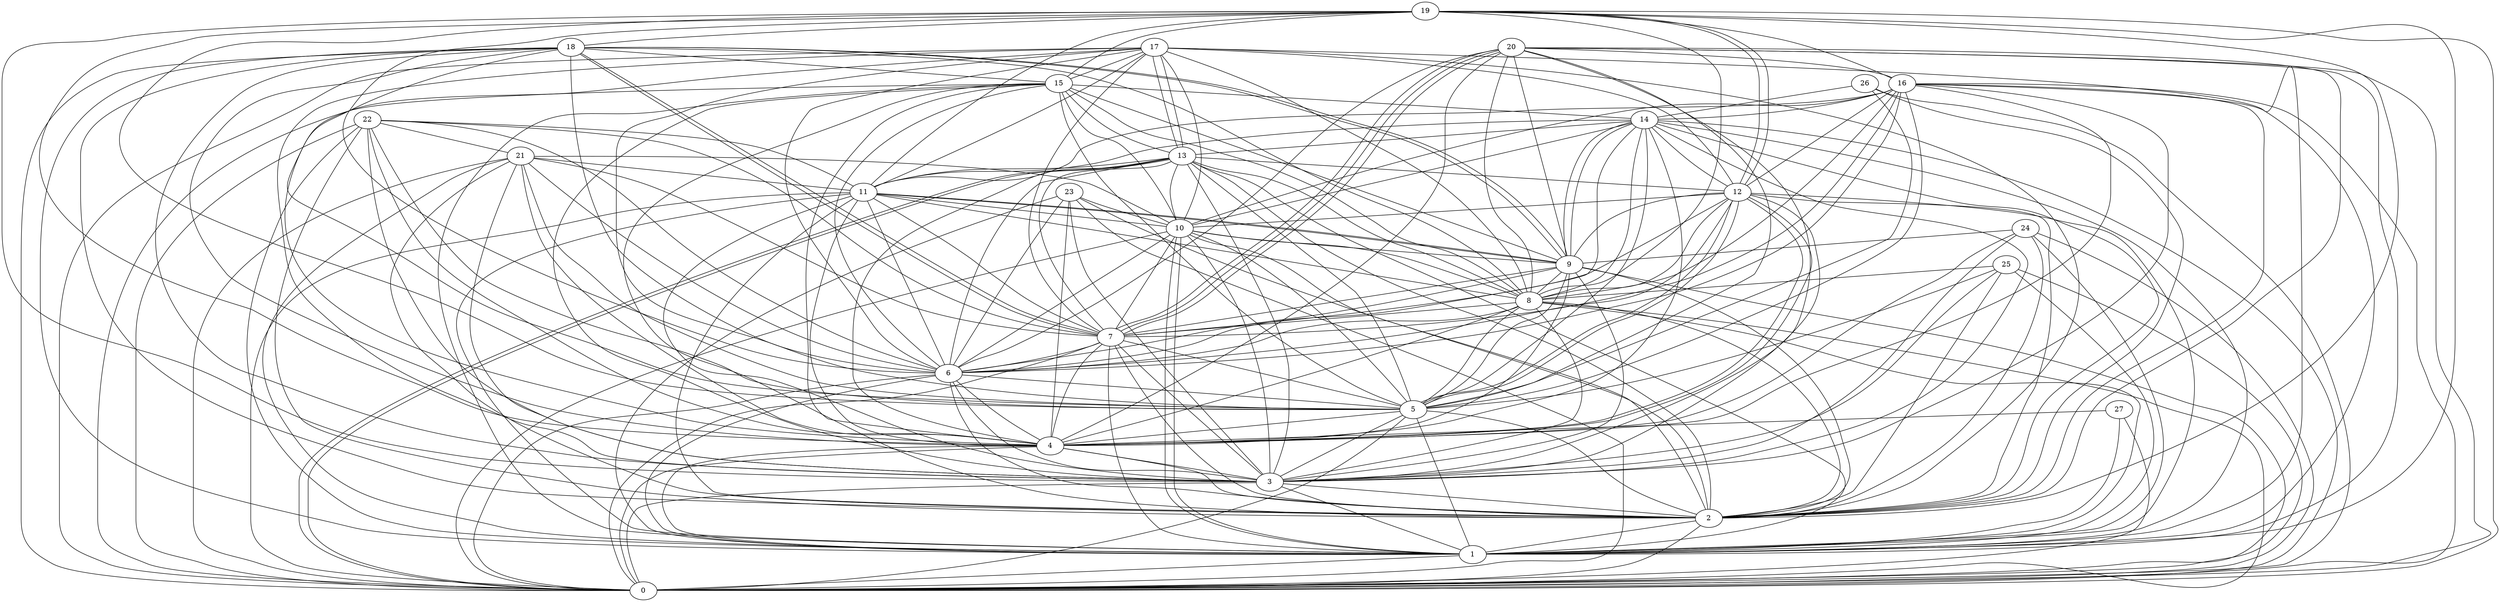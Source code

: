 graph G {
0;
1;
2;
3;
4;
5;
6;
7;
8;
9;
10;
11;
12;
13;
14;
15;
16;
17;
18;
19;
20;
21;
22;
23;
24;
25;
26;
27;
27--0 ;
27--4 ;
27--1 ;
26--14 ;
26--5 ;
26--2 ;
26--0 ;
25--0 ;
25--5 ;
25--2 ;
25--1 ;
25--8 ;
25--3 ;
24--0 ;
24--9 ;
24--4 ;
24--1 ;
24--2 ;
24--3 ;
23--10 ;
23--2 ;
23--1 ;
23--0 ;
23--4 ;
23--6 ;
23--3 ;
22--11 ;
22--21 ;
22--5 ;
22--3 ;
22--0 ;
22--4 ;
22--6 ;
22--2 ;
22--7 ;
22--1 ;
21--4 ;
21--11 ;
21--10 ;
21--2 ;
21--1 ;
21--0 ;
21--5 ;
21--3 ;
21--7 ;
21--6 ;
20--7 ;
20--1 ;
20--6 ;
20--7 ;
20--0 ;
20--16 ;
20--7 ;
20--9 ;
20--3 ;
20--4 ;
20--2 ;
20--5 ;
20--8 ;
19--1 ;
19--3 ;
19--12 ;
19--11 ;
19--18 ;
19--8 ;
19--12 ;
19--16 ;
19--6 ;
19--0 ;
19--15 ;
19--4 ;
19--2 ;
19--5 ;
18--9 ;
18--9 ;
18--15 ;
18--3 ;
18--7 ;
18--5 ;
18--7 ;
18--6 ;
18--2 ;
18--0 ;
18--4 ;
18--1 ;
18--8 ;
17--7 ;
17--5 ;
17--8 ;
17--1 ;
17--11 ;
17--13 ;
17--12 ;
17--2 ;
17--3 ;
17--15 ;
17--13 ;
17--4 ;
17--10 ;
17--0 ;
17--6 ;
16--6 ;
16--3 ;
16--10 ;
16--7 ;
16--11 ;
16--12 ;
16--0 ;
16--14 ;
16--8 ;
16--2 ;
16--5 ;
16--1 ;
16--4 ;
15--6 ;
15--3 ;
15--2 ;
15--9 ;
15--10 ;
15--5 ;
15--1 ;
15--13 ;
15--8 ;
15--14 ;
15--4 ;
15--0 ;
14--9 ;
14--11 ;
14--5 ;
14--1 ;
14--6 ;
14--9 ;
14--13 ;
14--2 ;
14--10 ;
14--12 ;
14--0 ;
14--3 ;
14--4 ;
14--8 ;
13--0 ;
13--0 ;
13--11 ;
13--8 ;
13--3 ;
13--5 ;
13--10 ;
13--2 ;
13--4 ;
13--1 ;
13--7 ;
13--6 ;
13--12 ;
12--9 ;
12--5 ;
12--5 ;
12--8 ;
12--4 ;
12--4 ;
12--10 ;
12--1 ;
12--7 ;
12--3 ;
12--6 ;
12--2 ;
11--7 ;
11--8 ;
11--9 ;
11--0 ;
11--6 ;
11--4 ;
11--9 ;
11--2 ;
11--10 ;
11--3 ;
11--1 ;
10--1 ;
10--1 ;
10--9 ;
10--8 ;
10--0 ;
10--3 ;
10--6 ;
10--5 ;
10--7 ;
10--2 ;
9--8 ;
9--2 ;
9--6 ;
9--5 ;
9--4 ;
9--0 ;
9--3 ;
9--7 ;
8--7 ;
8--3 ;
8--2 ;
8--5 ;
8--6 ;
8--4 ;
8--0 ;
8--1 ;
7--0 ;
7--3 ;
7--6 ;
7--4 ;
7--5 ;
7--1 ;
7--2 ;
6--3 ;
6--0 ;
6--1 ;
6--5 ;
6--4 ;
6--2 ;
5--2 ;
5--3 ;
5--1 ;
5--4 ;
5--0 ;
4--2 ;
4--3 ;
4--0 ;
4--1 ;
3--1 ;
3--2 ;
3--0 ;
2--1 ;
2--0 ;
1--0 ;
}
